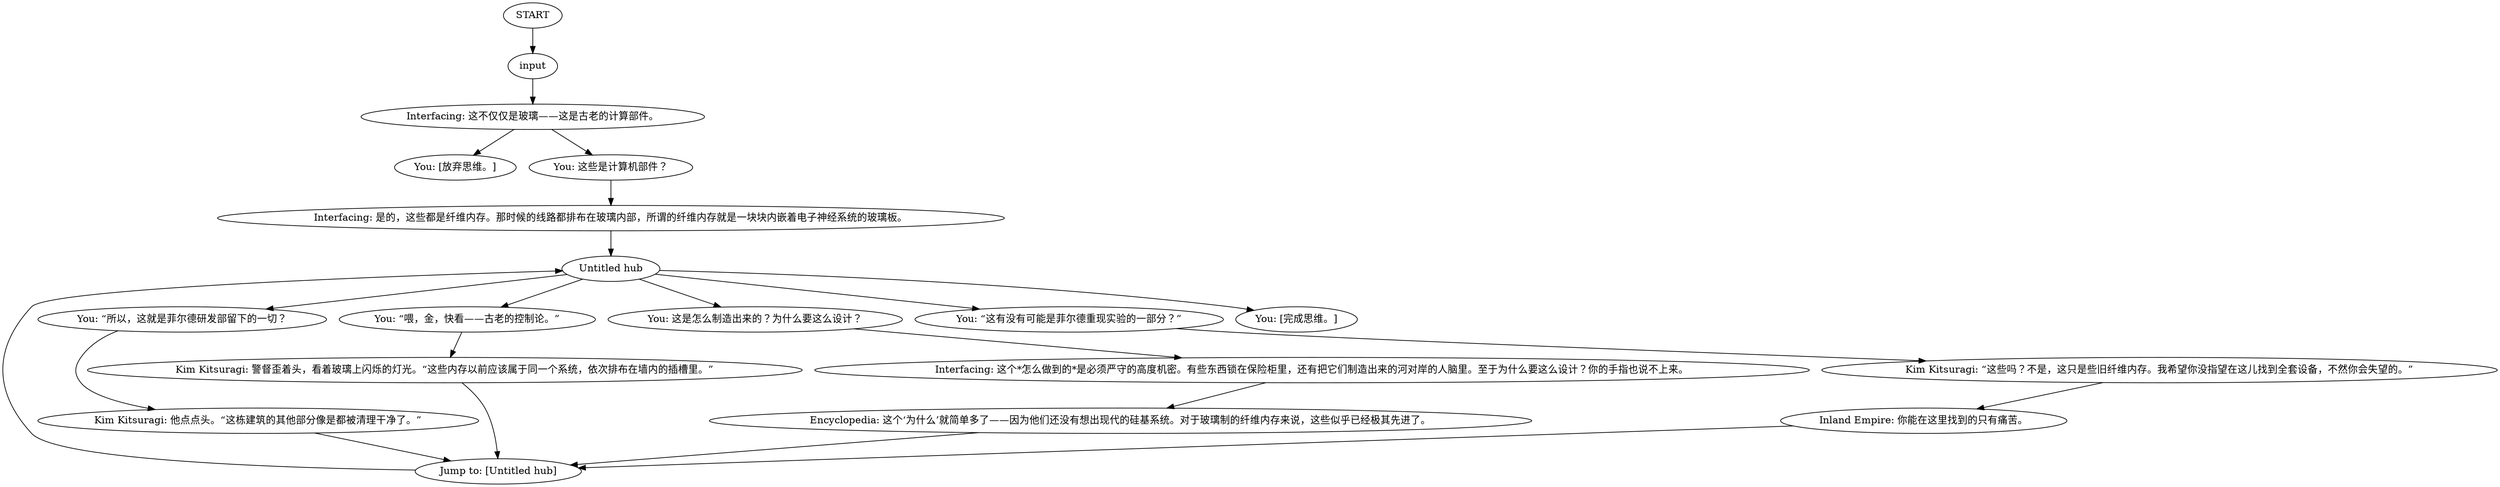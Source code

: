 # LAIR ORB / wiresinglass
# A brief convo with Interfacing about the times they made computer parts with glass
# ==================================================
digraph G {
	  0 [label="START"];
	  1 [label="input"];
	  3 [label="Interfacing: 这个*怎么做到的*是必须严守的高度机密。有些东西锁在保险柜里，还有把它们制造出来的河对岸的人脑里。至于为什么要这么设计？你的手指也说不上来。"];
	  4 [label="You: [放弃思维。]"];
	  5 [label="You: “所以，这就是菲尔德研发部留下的一切？"];
	  6 [label="Inland Empire: 你能在这里找到的只有痛苦。"];
	  7 [label="Encyclopedia: 这个‘为什么’就简单多了——因为他们还没有想出现代的硅基系统。对于玻璃制的纤维内存来说，这些似乎已经极其先进了。"];
	  8 [label="Interfacing: 是的，这些都是纤维内存。那时候的线路都排布在玻璃内部，所谓的纤维内存就是一块块内嵌着电子神经系统的玻璃板。"];
	  9 [label="You: “喂，金，快看——古老的控制论。”"];
	  10 [label="Jump to: [Untitled hub]"];
	  11 [label="Interfacing: 这不仅仅是玻璃——这是古老的计算部件。"];
	  12 [label="You: 这是怎么制造出来的？为什么要这么设计？"];
	  13 [label="You: 这些是计算机部件？"];
	  14 [label="You: “这有没有可能是菲尔德重现实验的一部分？”"];
	  15 [label="You: [完成思维。]"];
	  16 [label="Kim Kitsuragi: 警督歪着头，看着玻璃上闪烁的灯光。“这些内存以前应该属于同一个系统，依次排布在墙内的插槽里。”"];
	  17 [label="Untitled hub"];
	  18 [label="Kim Kitsuragi: 他点点头。“这栋建筑的其他部分像是都被清理干净了。”"];
	  19 [label="Kim Kitsuragi: “这些吗？不是，这只是些旧纤维内存。我希望你没指望在这儿找到全套设备，不然你会失望的。”"];
	  0 -> 1
	  1 -> 11
	  3 -> 7
	  5 -> 18
	  6 -> 10
	  7 -> 10
	  8 -> 17
	  9 -> 16
	  10 -> 17
	  11 -> 4
	  11 -> 13
	  12 -> 3
	  13 -> 8
	  14 -> 19
	  16 -> 10
	  17 -> 5
	  17 -> 9
	  17 -> 12
	  17 -> 14
	  17 -> 15
	  18 -> 10
	  19 -> 6
}

